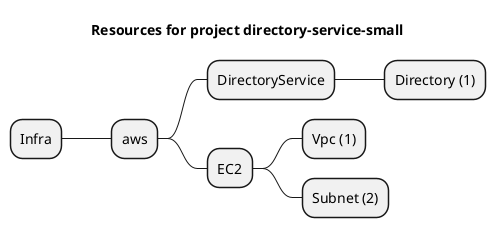 @startmindmap
title Resources for project directory-service-small
skinparam monochrome true
+ Infra
++ aws
+++ DirectoryService
++++ Directory (1)
+++ EC2
++++ Vpc (1)
++++ Subnet (2)
@endmindmap
